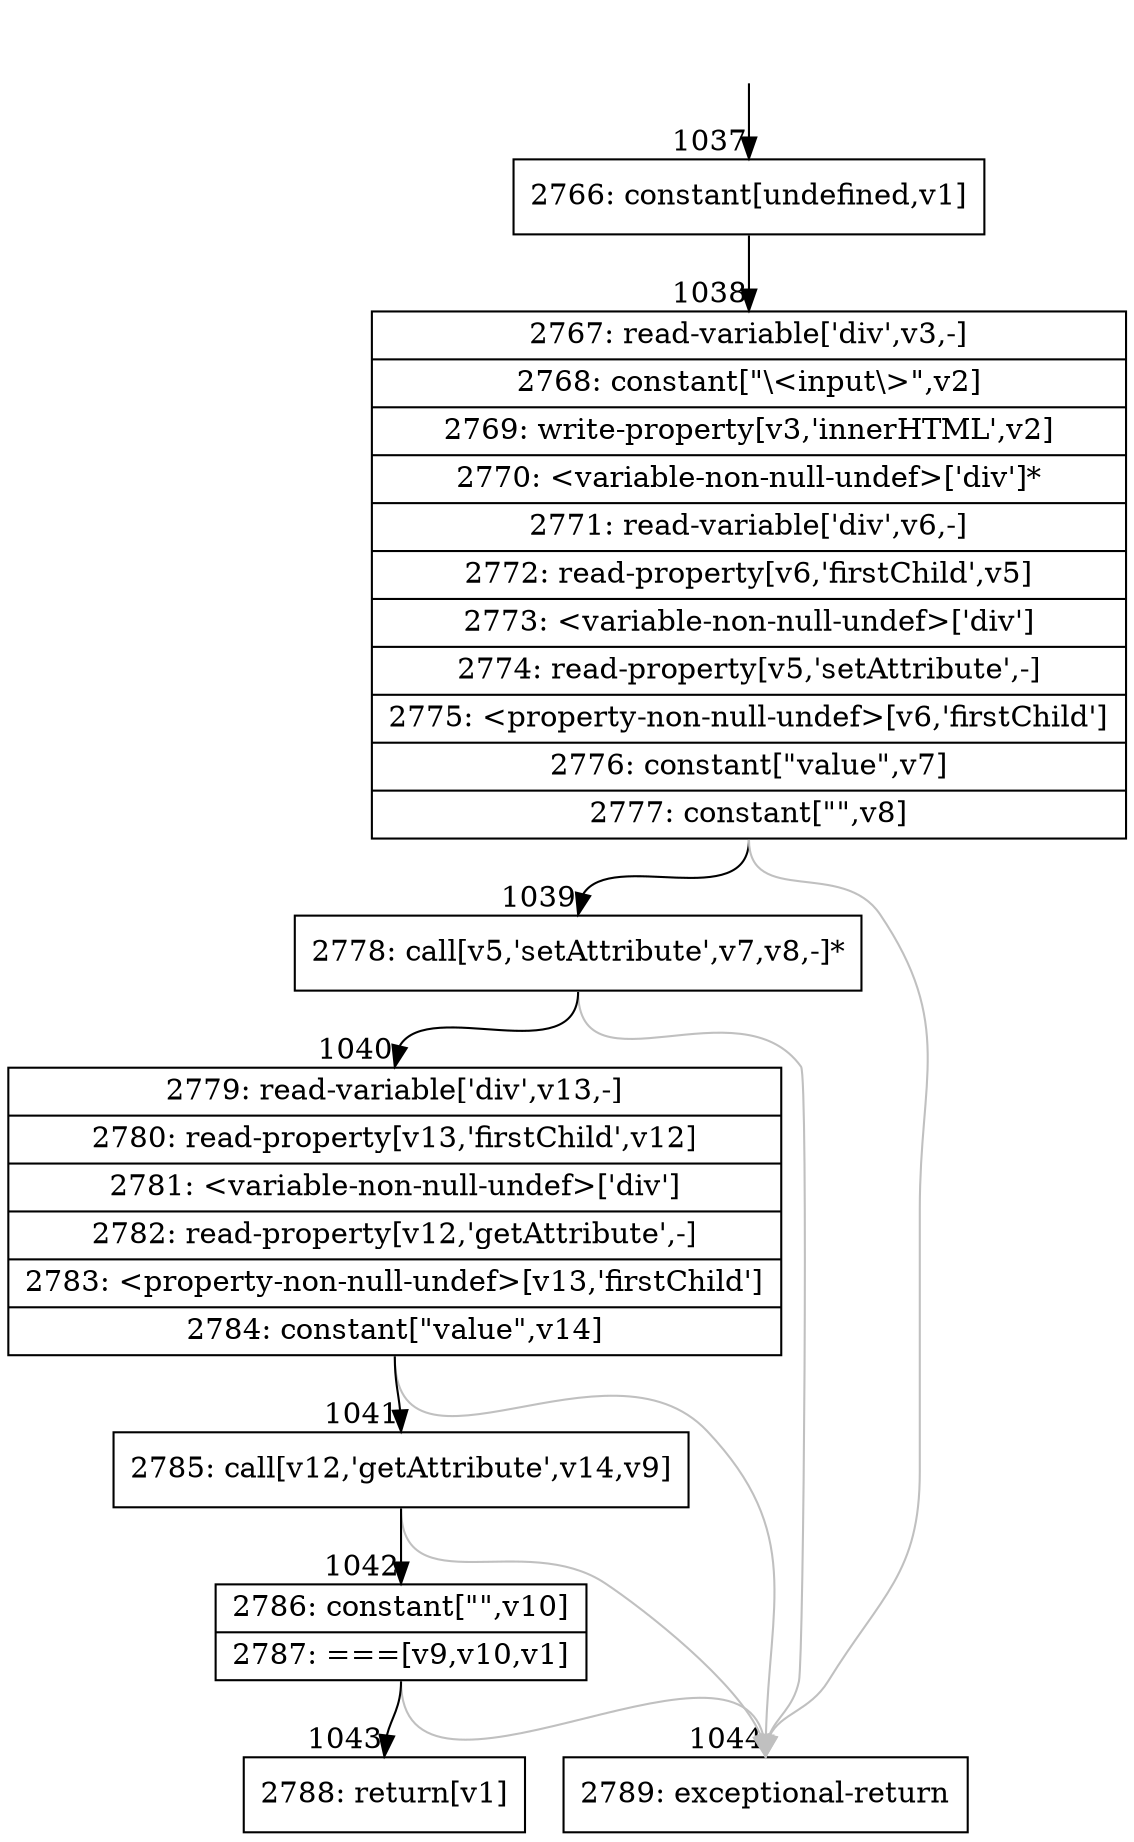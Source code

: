 digraph {
rankdir="TD"
BB_entry78[shape=none,label=""];
BB_entry78 -> BB1037 [tailport=s, headport=n, headlabel="    1037"]
BB1037 [shape=record label="{2766: constant[undefined,v1]}" ] 
BB1037 -> BB1038 [tailport=s, headport=n, headlabel="      1038"]
BB1038 [shape=record label="{2767: read-variable['div',v3,-]|2768: constant[\"\\\<input\\\>\",v2]|2769: write-property[v3,'innerHTML',v2]|2770: \<variable-non-null-undef\>['div']*|2771: read-variable['div',v6,-]|2772: read-property[v6,'firstChild',v5]|2773: \<variable-non-null-undef\>['div']|2774: read-property[v5,'setAttribute',-]|2775: \<property-non-null-undef\>[v6,'firstChild']|2776: constant[\"value\",v7]|2777: constant[\"\",v8]}" ] 
BB1038 -> BB1039 [tailport=s, headport=n, headlabel="      1039"]
BB1038 -> BB1044 [tailport=s, headport=n, color=gray, headlabel="      1044"]
BB1039 [shape=record label="{2778: call[v5,'setAttribute',v7,v8,-]*}" ] 
BB1039 -> BB1040 [tailport=s, headport=n, headlabel="      1040"]
BB1039 -> BB1044 [tailport=s, headport=n, color=gray]
BB1040 [shape=record label="{2779: read-variable['div',v13,-]|2780: read-property[v13,'firstChild',v12]|2781: \<variable-non-null-undef\>['div']|2782: read-property[v12,'getAttribute',-]|2783: \<property-non-null-undef\>[v13,'firstChild']|2784: constant[\"value\",v14]}" ] 
BB1040 -> BB1041 [tailport=s, headport=n, headlabel="      1041"]
BB1040 -> BB1044 [tailport=s, headport=n, color=gray]
BB1041 [shape=record label="{2785: call[v12,'getAttribute',v14,v9]}" ] 
BB1041 -> BB1042 [tailport=s, headport=n, headlabel="      1042"]
BB1041 -> BB1044 [tailport=s, headport=n, color=gray]
BB1042 [shape=record label="{2786: constant[\"\",v10]|2787: ===[v9,v10,v1]}" ] 
BB1042 -> BB1043 [tailport=s, headport=n, headlabel="      1043"]
BB1042 -> BB1044 [tailport=s, headport=n, color=gray]
BB1043 [shape=record label="{2788: return[v1]}" ] 
BB1044 [shape=record label="{2789: exceptional-return}" ] 
}
